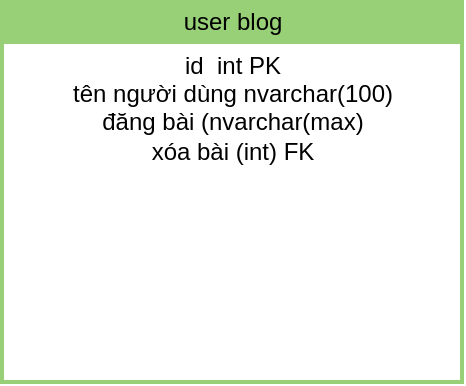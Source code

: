 <mxfile version="20.0.4" type="github">
  <diagram id="XMUzWGMiCQAyWUoXe1mh" name="Page-1">
    <mxGraphModel dx="989" dy="521" grid="1" gridSize="10" guides="1" tooltips="1" connect="1" arrows="1" fold="1" page="1" pageScale="1" pageWidth="3300" pageHeight="4681" math="0" shadow="0">
      <root>
        <mxCell id="0" />
        <mxCell id="1" parent="0" />
        <mxCell id="F9htk7DrZZB5_9Co1lWQ-6" value="user blog" style="swimlane;startSize=20;fontStyle=0;collapsible=0;horizontal=1;swimlaneLine=1;strokeWidth=2;swimlaneFillColor=none;fillColor=#97D077;strokeColor=#97D077;gradientColor=none;rounded=0;shadow=0;sketch=0;glass=0;labelBorderColor=none;labelBackgroundColor=none;html=1;" vertex="1" parent="1">
          <mxGeometry x="1550" y="1540" width="230" height="190" as="geometry" />
        </mxCell>
        <mxCell id="F9htk7DrZZB5_9Co1lWQ-16" value="&lt;span style=&quot;&quot;&gt;id&amp;nbsp; int PK&lt;/span&gt;&lt;br style=&quot;&quot;&gt;&lt;span style=&quot;&quot;&gt;tên người dùng nvarchar(100)&lt;br&gt;đăng bài (nvarchar(max)&lt;br&gt;xóa bài (int) FK&lt;br&gt;&lt;br&gt;&lt;/span&gt;" style="text;html=1;align=center;verticalAlign=middle;resizable=0;points=[];autosize=1;strokeColor=none;fillColor=none;" vertex="1" parent="F9htk7DrZZB5_9Co1lWQ-6">
          <mxGeometry x="25" y="15" width="180" height="90" as="geometry" />
        </mxCell>
      </root>
    </mxGraphModel>
  </diagram>
</mxfile>
